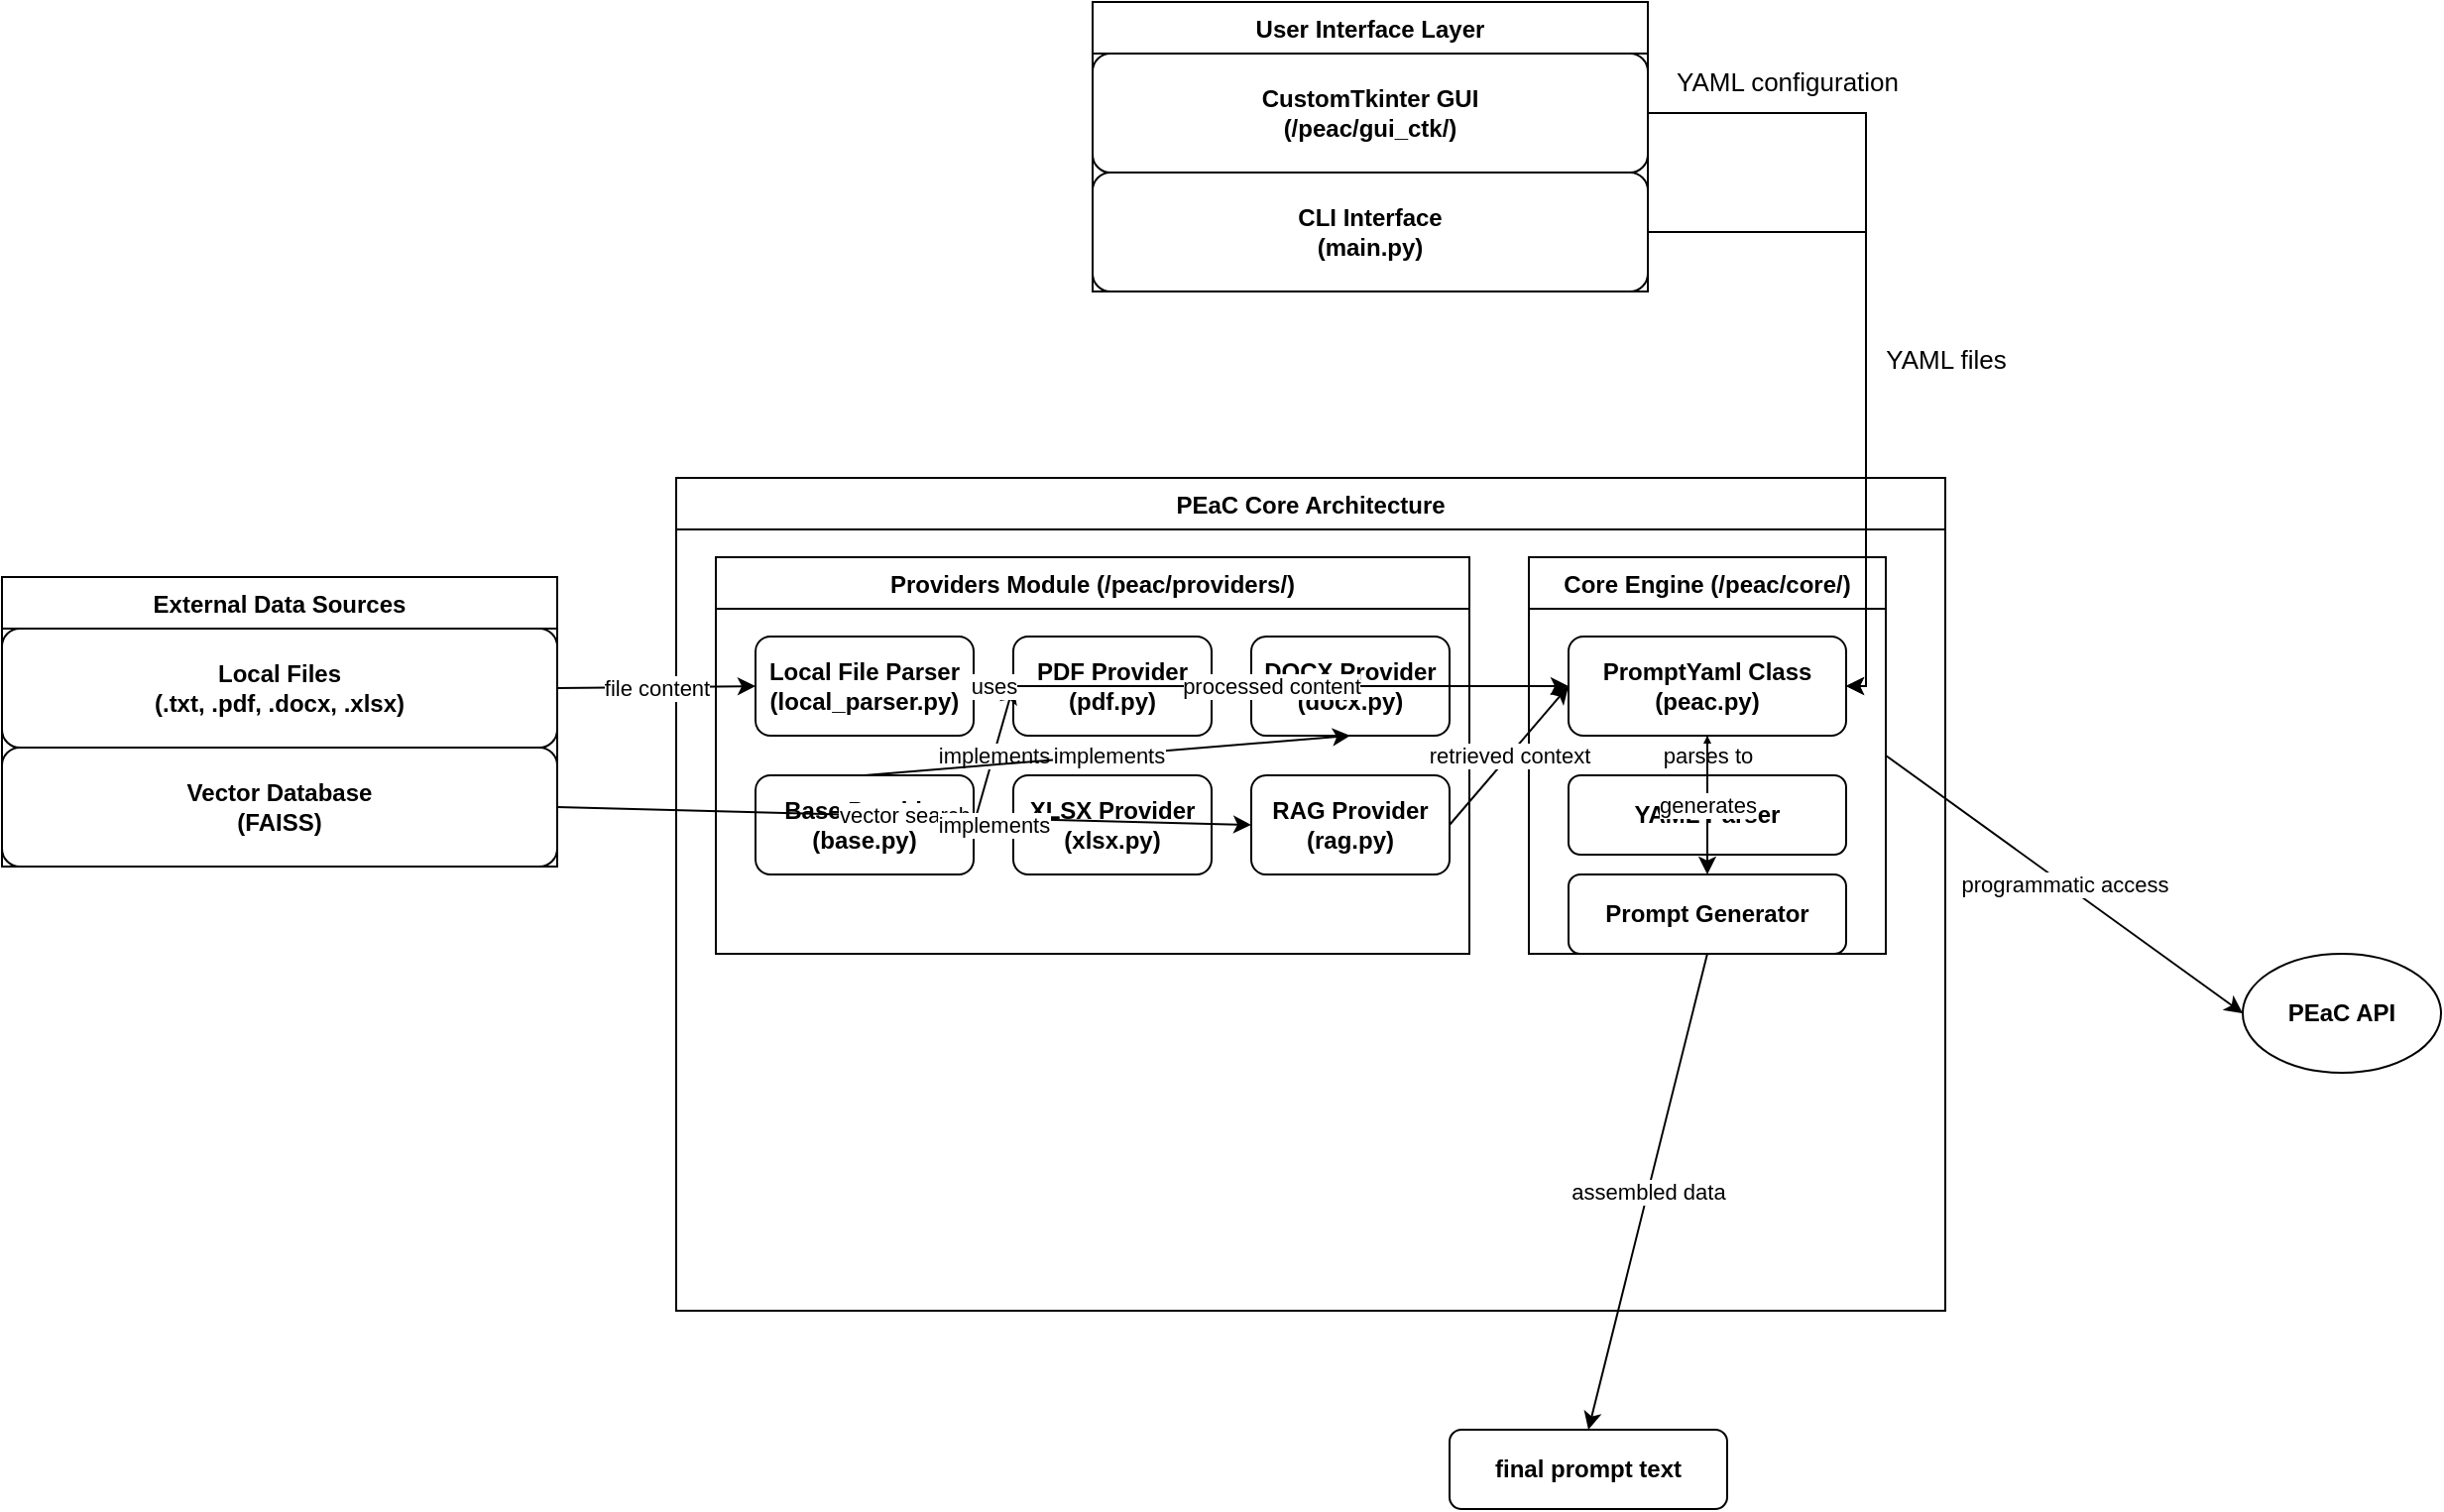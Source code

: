 <mxfile version="21.2.1" type="device">
  <diagram name="PEaC Architecture" id="peac-architecture">
    <mxGraphModel dx="1026" dy="1509" grid="1" gridSize="10" guides="1" tooltips="1" connect="1" arrows="1" fold="1" page="1" pageScale="1" pageWidth="1169" pageHeight="827" math="0" shadow="0">
      <root>
        <mxCell id="0" />
        <mxCell id="1" parent="0" />
        <mxCell id="external-package" value="External Data Sources" style="swimlane;fontStyle=1;align=center;verticalAlign=top;childLayout=stackLayout;horizontal=1;startSize=26;horizontalStack=0;resizeParent=1;resizeLast=0;collapsible=1;marginBottom=0;rounded=0;shadow=0;strokeWidth=1;fillColor=none;" parent="1" vertex="1">
          <mxGeometry x="20" y="130" width="280" height="146" as="geometry" />
        </mxCell>
        <mxCell id="localfiles" value="Local Files&#xa;(.txt, .pdf, .docx, .xlsx)" style="rounded=1;whiteSpace=wrap;html=1;fillColor=none;strokeColor=#000000;fontStyle=1" parent="external-package" vertex="1">
          <mxGeometry y="26" width="280" height="60" as="geometry" />
        </mxCell>
        <mxCell id="vectordb" value="Vector Database&#xa;(FAISS)" style="rounded=1;whiteSpace=wrap;html=1;fillColor=none;strokeColor=#000000;fontStyle=1" parent="external-package" vertex="1">
          <mxGeometry y="86" width="280" height="60" as="geometry" />
        </mxCell>
        <mxCell id="core-package" value="PEaC Core Architecture" style="swimlane;fontStyle=1;align=center;verticalAlign=top;childLayout=stackLayout;horizontal=1;startSize=26;horizontalStack=0;resizeParent=1;resizeLast=0;collapsible=1;marginBottom=0;rounded=0;shadow=0;strokeWidth=1;fillColor=none;" parent="1" vertex="1">
          <mxGeometry x="360" y="80" width="640" height="420" as="geometry" />
        </mxCell>
        <mxCell id="providers-package" value="Providers Module (/peac/providers/)" style="swimlane;fontStyle=1;align=center;verticalAlign=top;childLayout=stackLayout;horizontal=1;startSize=26;horizontalStack=0;resizeParent=1;resizeLast=0;collapsible=1;marginBottom=0;rounded=0;shadow=0;strokeWidth=1;fillColor=none;" parent="core-package" vertex="1">
          <mxGeometry x="20" y="40" width="380" height="200" as="geometry" />
        </mxCell>
        <mxCell id="localparser" value="Local File Parser&#xa;(local_parser.py)" style="rounded=1;whiteSpace=wrap;html=1;fillColor=none;strokeColor=#000000;fontStyle=1" parent="providers-package" vertex="1">
          <mxGeometry x="20" y="40" width="110" height="50" as="geometry" />
        </mxCell>
        <mxCell id="baseprov" value="Base Provider&#xa;(base.py)" style="rounded=1;whiteSpace=wrap;html=1;fillColor=none;strokeColor=#000000;fontStyle=1" parent="providers-package" vertex="1">
          <mxGeometry x="20" y="110" width="110" height="50" as="geometry" />
        </mxCell>
        <mxCell id="pdfprov" value="PDF Provider&#xa;(pdf.py)" style="rounded=1;whiteSpace=wrap;html=1;fillColor=none;strokeColor=#000000;fontStyle=1" parent="providers-package" vertex="1">
          <mxGeometry x="150" y="40" width="100" height="50" as="geometry" />
        </mxCell>
        <mxCell id="docxprov" value="DOCX Provider&#xa;(docx.py)" style="rounded=1;whiteSpace=wrap;html=1;fillColor=none;strokeColor=#000000;fontStyle=1" parent="providers-package" vertex="1">
          <mxGeometry x="270" y="40" width="100" height="50" as="geometry" />
        </mxCell>
        <mxCell id="xlsxprov" value="XLSX Provider&#xa;(xlsx.py)" style="rounded=1;whiteSpace=wrap;html=1;fillColor=none;strokeColor=#000000;fontStyle=1" parent="providers-package" vertex="1">
          <mxGeometry x="150" y="110" width="100" height="50" as="geometry" />
        </mxCell>
        <mxCell id="ragprov" value="RAG Provider&#xa;(rag.py)" style="rounded=1;whiteSpace=wrap;html=1;fillColor=none;strokeColor=#000000;fontStyle=1" parent="providers-package" vertex="1">
          <mxGeometry x="270" y="110" width="100" height="50" as="geometry" />
        </mxCell>
        <mxCell id="engine-package" value="Core Engine (/peac/core/)" style="swimlane;fontStyle=1;align=center;verticalAlign=top;childLayout=stackLayout;horizontal=1;startSize=26;horizontalStack=0;resizeParent=1;resizeLast=0;collapsible=1;marginBottom=0;rounded=0;shadow=0;strokeWidth=1;fillColor=none;" parent="core-package" vertex="1">
          <mxGeometry x="430" y="40" width="180" height="200" as="geometry" />
        </mxCell>
        <mxCell id="promptyaml" value="PromptYaml Class&#xa;(peac.py)" style="rounded=1;whiteSpace=wrap;html=1;fillColor=none;strokeColor=#000000;fontStyle=1" parent="engine-package" vertex="1">
          <mxGeometry x="20" y="40" width="140" height="50" as="geometry" />
        </mxCell>
        <mxCell id="yamlparser" value="YAML Parser" style="rounded=1;whiteSpace=wrap;html=1;fillColor=none;strokeColor=#000000;fontStyle=1" parent="engine-package" vertex="1">
          <mxGeometry x="20" y="110" width="140" height="40" as="geometry" />
        </mxCell>
        <mxCell id="promptgen" value="Prompt Generator" style="rounded=1;whiteSpace=wrap;html=1;fillColor=none;strokeColor=#000000;fontStyle=1" parent="engine-package" vertex="1">
          <mxGeometry x="20" y="160" width="140" height="40" as="geometry" />
        </mxCell>
        <mxCell id="ui-package" value="User Interface Layer" style="swimlane;fontStyle=1;align=center;verticalAlign=top;childLayout=stackLayout;horizontal=1;startSize=26;horizontalStack=0;resizeParent=1;resizeLast=0;collapsible=1;marginBottom=0;rounded=0;shadow=0;strokeWidth=1;fillColor=none;" parent="1" vertex="1">
          <mxGeometry x="570" y="-160" width="280" height="146" as="geometry" />
        </mxCell>
        <mxCell id="gui" value="CustomTkinter GUI&#xa;(/peac/gui_ctk/)" style="rounded=1;whiteSpace=wrap;html=1;fillColor=none;strokeColor=#000000;fontStyle=1" parent="ui-package" vertex="1">
          <mxGeometry y="26" width="280" height="60" as="geometry" />
        </mxCell>
        <mxCell id="cli" value="CLI Interface&#xa;(main.py)" style="rounded=1;whiteSpace=wrap;html=1;fillColor=none;strokeColor=#000000;fontStyle=1" parent="ui-package" vertex="1">
          <mxGeometry y="86" width="280" height="60" as="geometry" />
        </mxCell>
        <mxCell id="output" value="final prompt text" style="rounded=1;whiteSpace=wrap;html=1;fillColor=none;strokeColor=#000000;fontStyle=1" parent="1" vertex="1">
          <mxGeometry x="750" y="560" width="140" height="40" as="geometry" />
        </mxCell>
        <mxCell id="api" value="PEaC API" style="ellipse;whiteSpace=wrap;html=1;fillColor=none;strokeColor=#000000;fontStyle=1" parent="1" vertex="1">
          <mxGeometry x="1150" y="320" width="100" height="60" as="geometry" />
        </mxCell>
        <mxCell id="conn1" value="file content" style="endArrow=classic;html=1;rounded=0;exitX=1;exitY=0.5;exitDx=0;exitDy=0;entryX=0;entryY=0.5;entryDx=0;entryDy=0;" parent="1" source="localfiles" target="localparser" edge="1">
          <mxGeometry width="50" height="50" relative="1" as="geometry">
            <mxPoint x="400" y="350" as="sourcePoint" />
            <mxPoint x="450" y="300" as="targetPoint" />
          </mxGeometry>
        </mxCell>
        <mxCell id="conn2" value="vector search" style="endArrow=classic;html=1;rounded=0;exitX=1;exitY=0.5;exitDx=0;exitDy=0;entryX=0;entryY=0.5;entryDx=0;entryDy=0;" parent="1" source="vectordb" target="ragprov" edge="1">
          <mxGeometry width="50" height="50" relative="1" as="geometry">
            <mxPoint x="400" y="350" as="sourcePoint" />
            <mxPoint x="450" y="300" as="targetPoint" />
          </mxGeometry>
        </mxCell>
        <mxCell id="conn3" value="processed content" style="endArrow=classic;html=1;rounded=0;exitX=1;exitY=0.5;exitDx=0;exitDy=0;entryX=0;entryY=0.5;entryDx=0;entryDy=0;" parent="1" source="localparser" target="promptyaml" edge="1">
          <mxGeometry width="50" height="50" relative="1" as="geometry">
            <mxPoint x="400" y="350" as="sourcePoint" />
            <mxPoint x="450" y="300" as="targetPoint" />
          </mxGeometry>
        </mxCell>
        <mxCell id="conn4" value="retrieved context" style="endArrow=classic;html=1;rounded=0;exitX=1;exitY=0.5;exitDx=0;exitDy=0;entryX=0;entryY=0.5;entryDx=0;entryDy=0;" parent="1" source="ragprov" target="promptyaml" edge="1">
          <mxGeometry width="50" height="50" relative="1" as="geometry">
            <mxPoint x="400" y="350" as="sourcePoint" />
            <mxPoint x="450" y="300" as="targetPoint" />
          </mxGeometry>
        </mxCell>
        <mxCell id="conn5" value="implements" style="endArrow=classic;html=1;rounded=0;exitX=1;exitY=0.5;exitDx=0;exitDy=0;entryX=0;entryY=0.5;entryDx=0;entryDy=0;" parent="1" source="baseprov" target="pdfprov" edge="1">
          <mxGeometry width="50" height="50" relative="1" as="geometry">
            <mxPoint x="400" y="350" as="sourcePoint" />
            <mxPoint x="450" y="300" as="targetPoint" />
          </mxGeometry>
        </mxCell>
        <mxCell id="conn6" value="implements" style="endArrow=classic;html=1;rounded=0;exitX=1;exitY=0.5;exitDx=0;exitDy=0;entryX=0;entryY=0.5;entryDx=0;entryDy=0;" parent="1" source="baseprov" target="xlsxprov" edge="1">
          <mxGeometry width="50" height="50" relative="1" as="geometry">
            <mxPoint x="400" y="350" as="sourcePoint" />
            <mxPoint x="450" y="300" as="targetPoint" />
          </mxGeometry>
        </mxCell>
        <mxCell id="conn7" value="implements" style="endArrow=classic;html=1;rounded=0;exitX=0.5;exitY=0;exitDx=0;exitDy=0;entryX=0.5;entryY=1;entryDx=0;entryDy=0;" parent="1" source="baseprov" target="docxprov" edge="1">
          <mxGeometry width="50" height="50" relative="1" as="geometry">
            <mxPoint x="400" y="350" as="sourcePoint" />
            <mxPoint x="450" y="300" as="targetPoint" />
          </mxGeometry>
        </mxCell>
        <mxCell id="conn8" value="uses" style="endArrow=classic;html=1;rounded=0;exitX=1;exitY=0.5;exitDx=0;exitDy=0;entryX=0;entryY=0.5;entryDx=0;entryDy=0;" parent="1" source="localparser" target="pdfprov" edge="1">
          <mxGeometry width="50" height="50" relative="1" as="geometry">
            <mxPoint x="400" y="350" as="sourcePoint" />
            <mxPoint x="450" y="300" as="targetPoint" />
          </mxGeometry>
        </mxCell>
        <mxCell id="conn9" value="parses to" style="endArrow=classic;html=1;rounded=0;exitX=0.5;exitY=0;exitDx=0;exitDy=0;entryX=0.5;entryY=1;entryDx=0;entryDy=0;" parent="1" source="yamlparser" target="promptyaml" edge="1">
          <mxGeometry width="50" height="50" relative="1" as="geometry">
            <mxPoint x="400" y="350" as="sourcePoint" />
            <mxPoint x="450" y="300" as="targetPoint" />
          </mxGeometry>
        </mxCell>
        <mxCell id="conn10" value="generates" style="endArrow=classic;html=1;rounded=0;exitX=0.5;exitY=1;exitDx=0;exitDy=0;entryX=0.5;entryY=0;entryDx=0;entryDy=0;" parent="1" source="promptyaml" target="promptgen" edge="1">
          <mxGeometry width="50" height="50" relative="1" as="geometry">
            <mxPoint x="400" y="350" as="sourcePoint" />
            <mxPoint x="450" y="300" as="targetPoint" />
          </mxGeometry>
        </mxCell>
        <mxCell id="conn11" value="YAML configuration" style="endArrow=classic;html=1;rounded=0;entryX=1;entryY=0.5;entryDx=0;entryDy=0;exitX=1;exitY=0.5;exitDx=0;exitDy=0;edgeStyle=orthogonalEdgeStyle;fontSize=13;" parent="1" source="gui" target="promptyaml" edge="1">
          <mxGeometry x="-0.658" y="16" width="50" height="50" relative="1" as="geometry">
            <mxPoint x="930" y="-70" as="sourcePoint" />
            <mxPoint x="450" y="300" as="targetPoint" />
            <mxPoint as="offset" />
          </mxGeometry>
        </mxCell>
        <mxCell id="conn12" value="YAML files" style="endArrow=classic;html=1;rounded=0;entryX=1;entryY=0.5;entryDx=0;entryDy=0;edgeStyle=orthogonalEdgeStyle;fontSize=13;" parent="1" source="cli" target="promptyaml" edge="1">
          <mxGeometry x="-0.003" y="40" width="50" height="50" relative="1" as="geometry">
            <mxPoint x="400" y="350" as="sourcePoint" />
            <mxPoint x="450" y="300" as="targetPoint" />
            <Array as="points">
              <mxPoint x="960" y="-44" />
              <mxPoint x="960" y="185" />
            </Array>
            <mxPoint as="offset" />
          </mxGeometry>
        </mxCell>
        <mxCell id="conn13" value="assembled data" style="endArrow=classic;html=1;rounded=0;exitX=0.5;exitY=1;exitDx=0;exitDy=0;entryX=0.5;entryY=0;entryDx=0;entryDy=0;" parent="1" source="promptgen" target="output" edge="1">
          <mxGeometry width="50" height="50" relative="1" as="geometry">
            <mxPoint x="400" y="350" as="sourcePoint" />
            <mxPoint x="450" y="300" as="targetPoint" />
          </mxGeometry>
        </mxCell>
        <mxCell id="conn14" value="programmatic access" style="endArrow=classic;html=1;rounded=0;exitX=1;exitY=0.5;exitDx=0;exitDy=0;entryX=0;entryY=0.5;entryDx=0;entryDy=0;" parent="1" source="engine-package" target="api" edge="1">
          <mxGeometry width="50" height="50" relative="1" as="geometry">
            <mxPoint x="400" y="350" as="sourcePoint" />
            <mxPoint x="450" y="300" as="targetPoint" />
          </mxGeometry>
        </mxCell>
      </root>
    </mxGraphModel>
  </diagram>
</mxfile>

